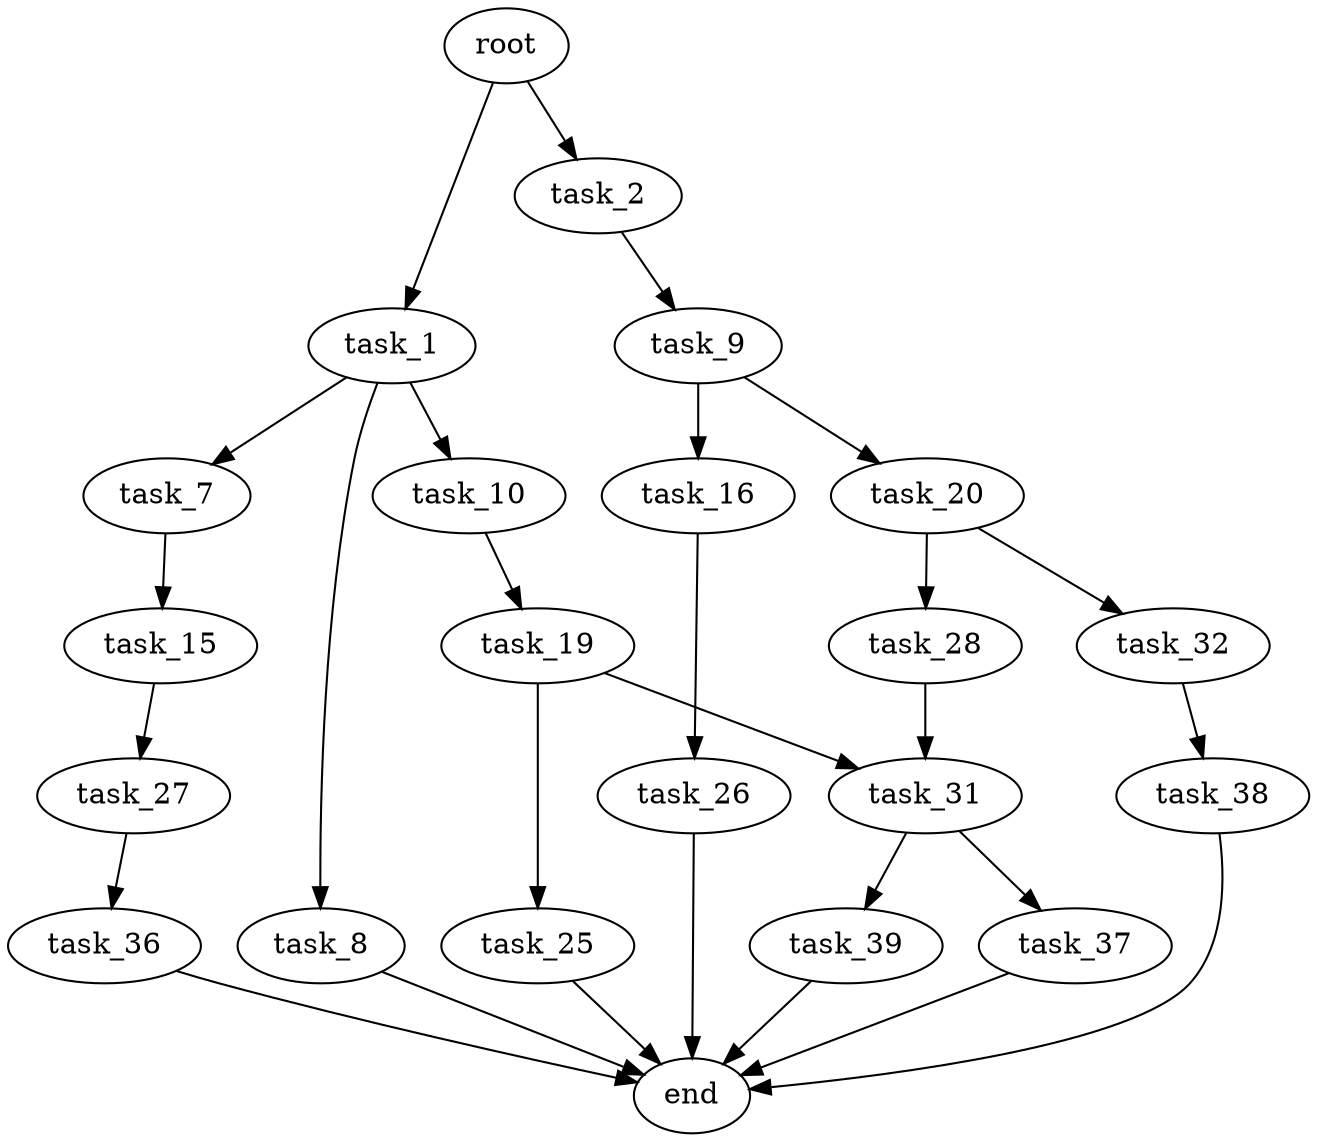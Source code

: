 digraph G {
  root [size="0.000000"];
  task_1 [size="53662745392.000000"];
  task_2 [size="725113339698.000000"];
  task_7 [size="391574578590.000000"];
  task_8 [size="204068853671.000000"];
  task_9 [size="4547095400.000000"];
  task_10 [size="52657578407.000000"];
  task_15 [size="8589934592.000000"];
  task_16 [size="11684068310.000000"];
  task_19 [size="319780155088.000000"];
  task_20 [size="306837483467.000000"];
  task_25 [size="278941343932.000000"];
  task_26 [size="19132779047.000000"];
  task_27 [size="549755813888.000000"];
  task_28 [size="2511656253.000000"];
  task_31 [size="38980218847.000000"];
  task_32 [size="782757789696.000000"];
  task_36 [size="134217728000.000000"];
  task_37 [size="549755813888.000000"];
  task_38 [size="68719476736.000000"];
  task_39 [size="217472355713.000000"];
  end [size="0.000000"];

  root -> task_1 [size="1.000000"];
  root -> task_2 [size="1.000000"];
  task_1 -> task_7 [size="838860800.000000"];
  task_1 -> task_8 [size="838860800.000000"];
  task_1 -> task_10 [size="838860800.000000"];
  task_2 -> task_9 [size="838860800.000000"];
  task_7 -> task_15 [size="301989888.000000"];
  task_8 -> end [size="1.000000"];
  task_9 -> task_16 [size="75497472.000000"];
  task_9 -> task_20 [size="75497472.000000"];
  task_10 -> task_19 [size="75497472.000000"];
  task_15 -> task_27 [size="33554432.000000"];
  task_16 -> task_26 [size="411041792.000000"];
  task_19 -> task_25 [size="209715200.000000"];
  task_19 -> task_31 [size="209715200.000000"];
  task_20 -> task_28 [size="209715200.000000"];
  task_20 -> task_32 [size="209715200.000000"];
  task_25 -> end [size="1.000000"];
  task_26 -> end [size="1.000000"];
  task_27 -> task_36 [size="536870912.000000"];
  task_28 -> task_31 [size="134217728.000000"];
  task_31 -> task_37 [size="33554432.000000"];
  task_31 -> task_39 [size="33554432.000000"];
  task_32 -> task_38 [size="679477248.000000"];
  task_36 -> end [size="1.000000"];
  task_37 -> end [size="1.000000"];
  task_38 -> end [size="1.000000"];
  task_39 -> end [size="1.000000"];
}
